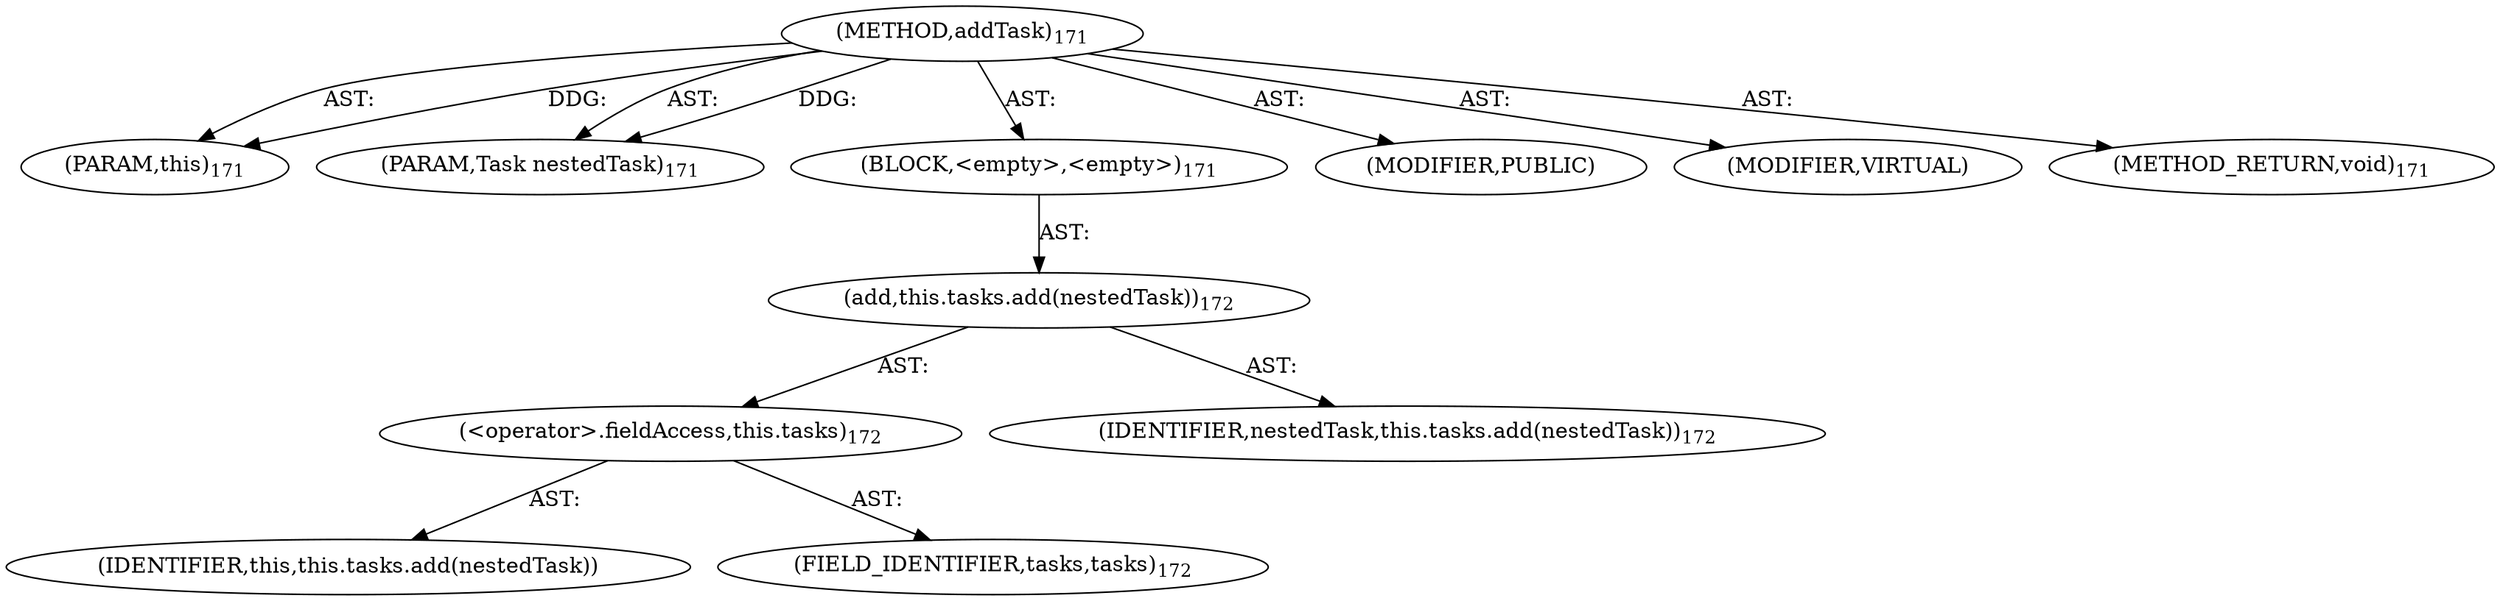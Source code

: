 digraph "addTask" {  
"111669149700" [label = <(METHOD,addTask)<SUB>171</SUB>> ]
"115964117001" [label = <(PARAM,this)<SUB>171</SUB>> ]
"115964117002" [label = <(PARAM,Task nestedTask)<SUB>171</SUB>> ]
"25769803788" [label = <(BLOCK,&lt;empty&gt;,&lt;empty&gt;)<SUB>171</SUB>> ]
"30064771121" [label = <(add,this.tasks.add(nestedTask))<SUB>172</SUB>> ]
"30064771122" [label = <(&lt;operator&gt;.fieldAccess,this.tasks)<SUB>172</SUB>> ]
"68719476780" [label = <(IDENTIFIER,this,this.tasks.add(nestedTask))> ]
"55834574856" [label = <(FIELD_IDENTIFIER,tasks,tasks)<SUB>172</SUB>> ]
"68719476781" [label = <(IDENTIFIER,nestedTask,this.tasks.add(nestedTask))<SUB>172</SUB>> ]
"133143986189" [label = <(MODIFIER,PUBLIC)> ]
"133143986190" [label = <(MODIFIER,VIRTUAL)> ]
"128849018884" [label = <(METHOD_RETURN,void)<SUB>171</SUB>> ]
  "111669149700" -> "115964117001"  [ label = "AST: "] 
  "111669149700" -> "115964117002"  [ label = "AST: "] 
  "111669149700" -> "25769803788"  [ label = "AST: "] 
  "111669149700" -> "133143986189"  [ label = "AST: "] 
  "111669149700" -> "133143986190"  [ label = "AST: "] 
  "111669149700" -> "128849018884"  [ label = "AST: "] 
  "25769803788" -> "30064771121"  [ label = "AST: "] 
  "30064771121" -> "30064771122"  [ label = "AST: "] 
  "30064771121" -> "68719476781"  [ label = "AST: "] 
  "30064771122" -> "68719476780"  [ label = "AST: "] 
  "30064771122" -> "55834574856"  [ label = "AST: "] 
  "111669149700" -> "115964117001"  [ label = "DDG: "] 
  "111669149700" -> "115964117002"  [ label = "DDG: "] 
}
